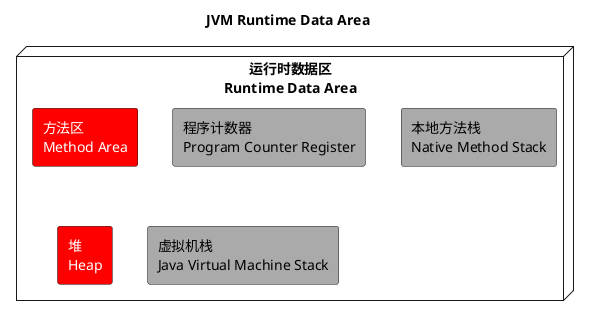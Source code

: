 @startuml


title JVM Runtime Data Area

node "运行时数据区\nRuntime Data Area" as RuntimeDataArea {
    rectangle "方法区\nMethod Area" as MethodArea #red;text:white
    rectangle "程序计数器\nProgram Counter Register" as PC #aaaaaa;text:black
    rectangle "本地方法栈\nNative Method Stack" as NativeMethodStack #aaaaaa;text:black
    rectangle "堆\nHeap" as Heap #red;text:white
    rectangle "虚拟机栈\nJava Virtual Machine Stack" as Stack #aaaaaa;text:black
}

@enduml